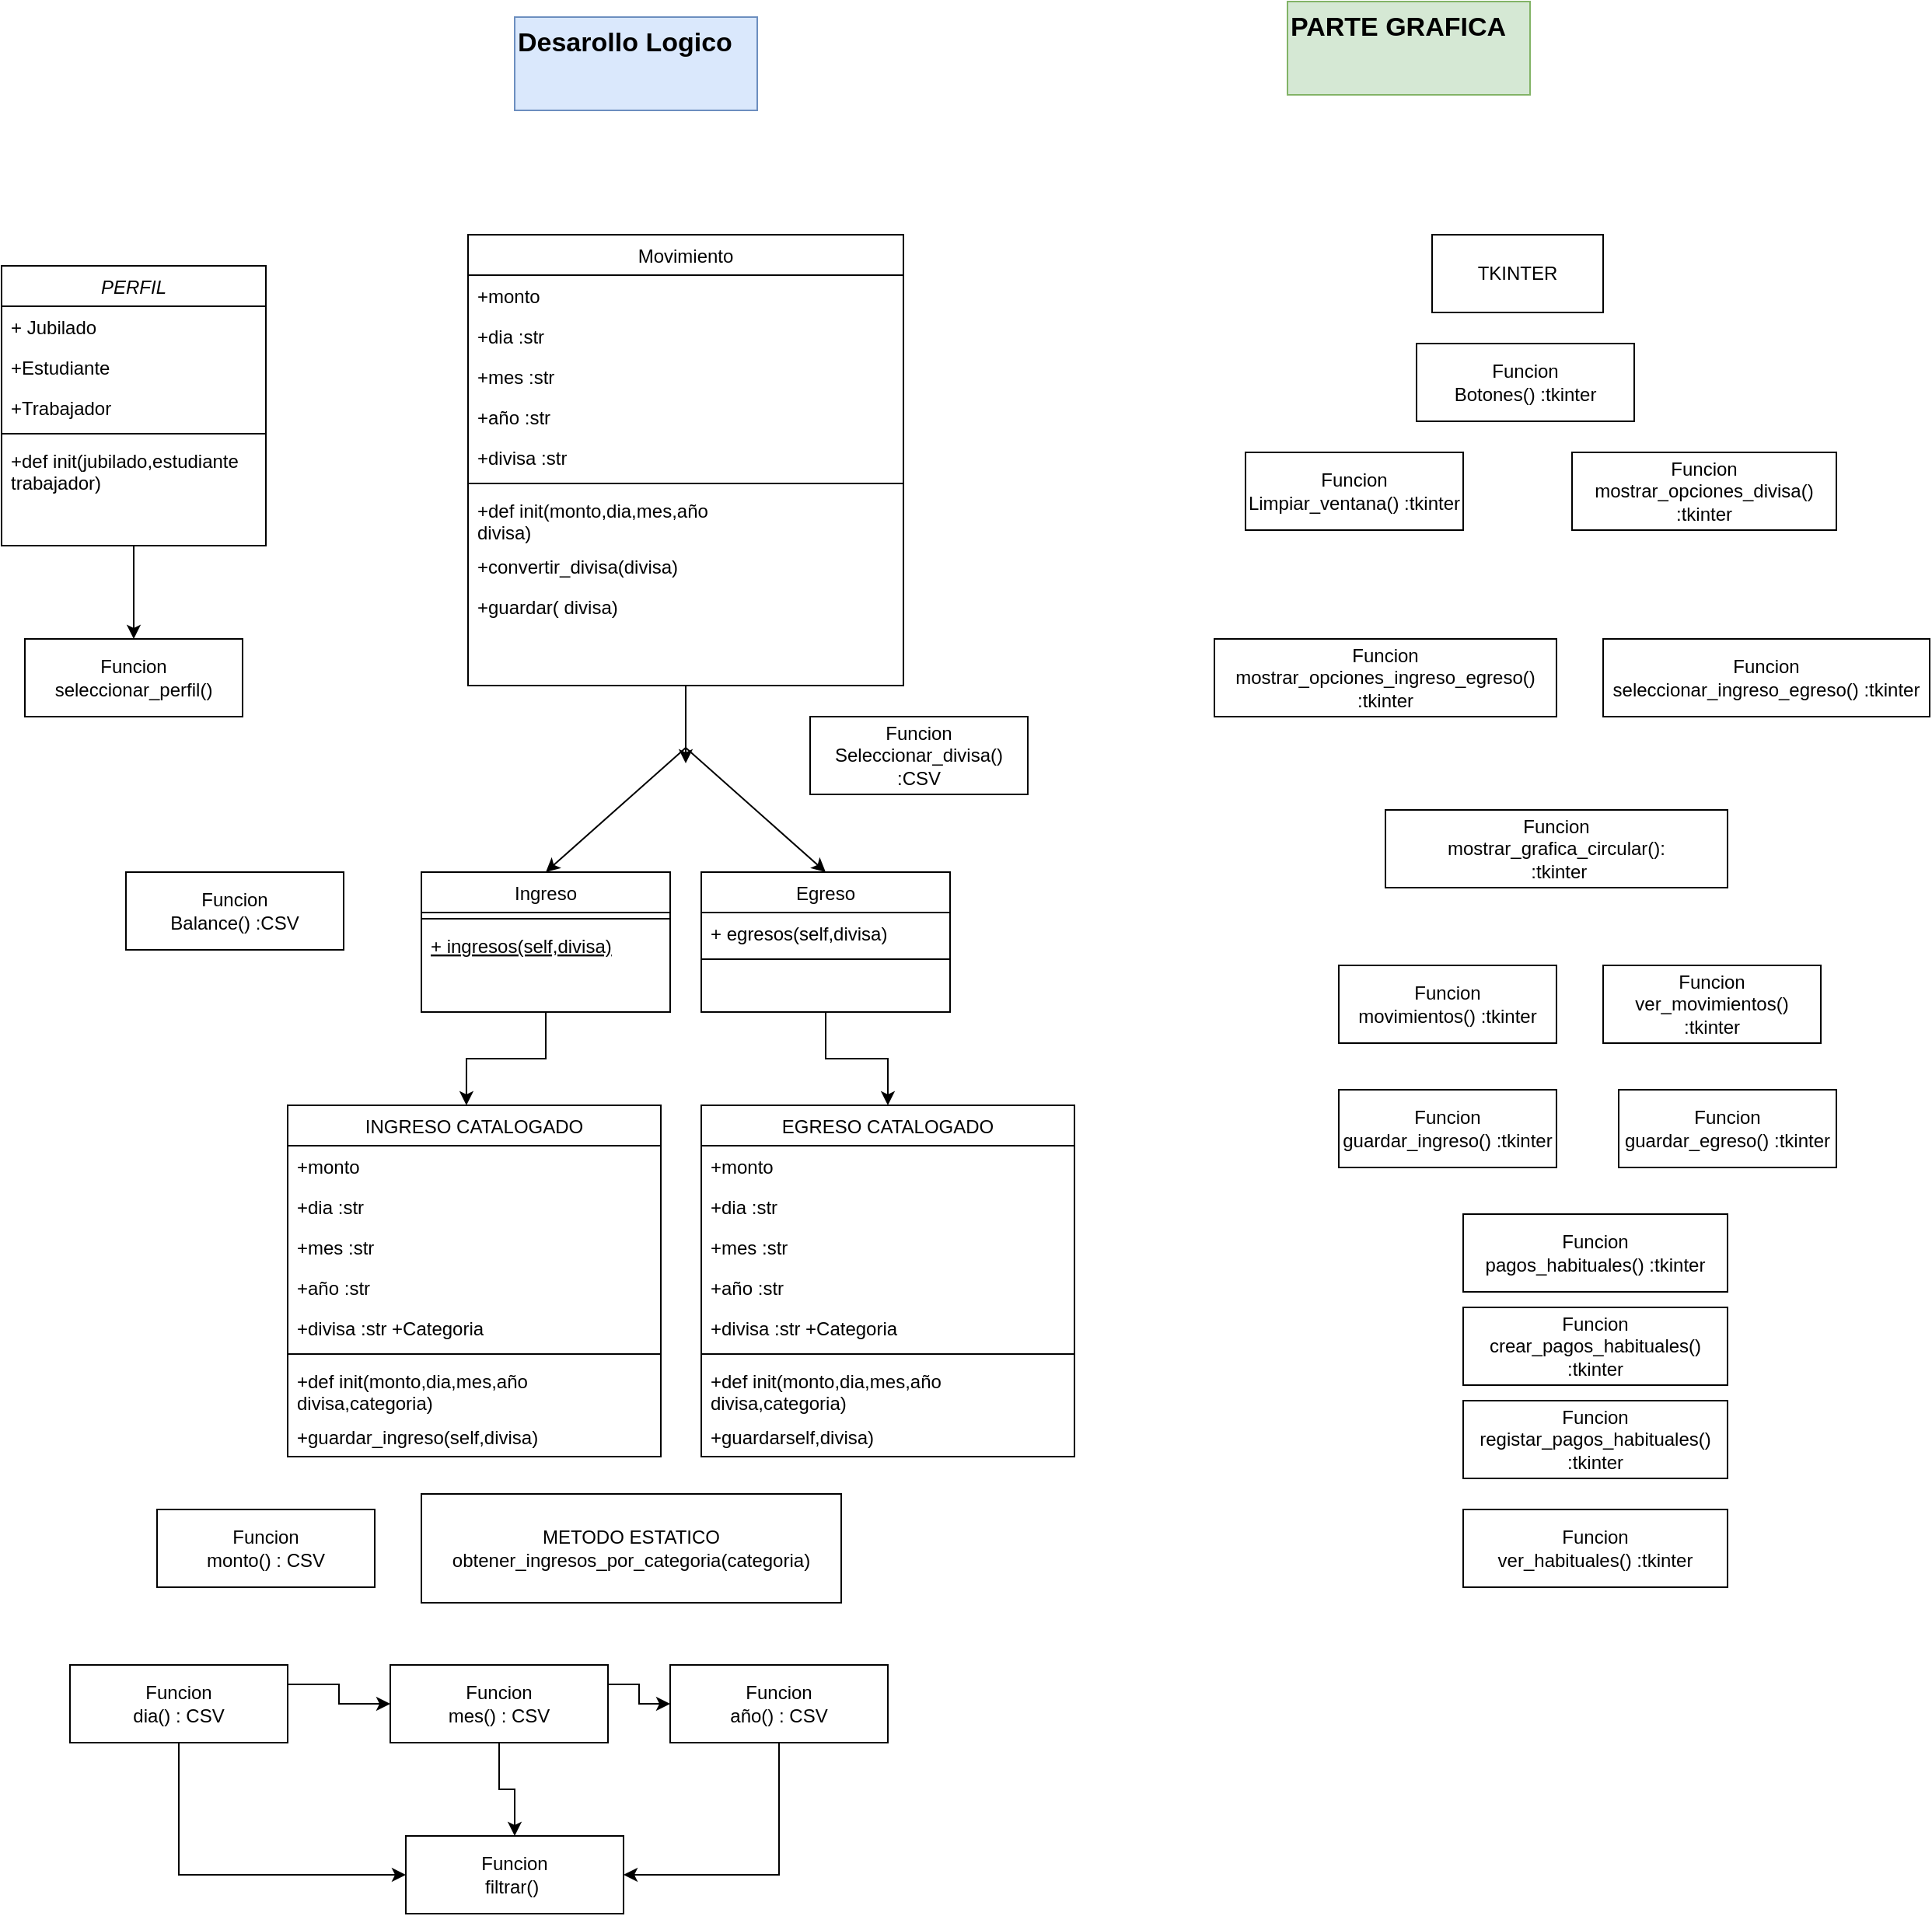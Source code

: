 <mxfile version="21.1.1">
  <diagram id="C5RBs43oDa-KdzZeNtuy" name="Page-1">
    <mxGraphModel dx="2786" dy="2701" grid="1" gridSize="10" guides="1" tooltips="1" connect="1" arrows="1" fold="1" page="1" pageScale="1" pageWidth="827" pageHeight="1169" math="0" shadow="0">
      <root>
        <mxCell id="WIyWlLk6GJQsqaUBKTNV-0" />
        <mxCell id="WIyWlLk6GJQsqaUBKTNV-1" parent="WIyWlLk6GJQsqaUBKTNV-0" />
        <mxCell id="OMEpRJTnX10tgHWS9VVc-69" style="edgeStyle=orthogonalEdgeStyle;rounded=0;orthogonalLoop=1;jettySize=auto;html=1;exitX=0.5;exitY=1;exitDx=0;exitDy=0;entryX=0.5;entryY=0;entryDx=0;entryDy=0;" edge="1" parent="WIyWlLk6GJQsqaUBKTNV-1" source="zkfFHV4jXpPFQw0GAbJ--0" target="OMEpRJTnX10tgHWS9VVc-68">
          <mxGeometry relative="1" as="geometry" />
        </mxCell>
        <mxCell id="zkfFHV4jXpPFQw0GAbJ--0" value="PERFIL" style="swimlane;fontStyle=2;align=center;verticalAlign=top;childLayout=stackLayout;horizontal=1;startSize=26;horizontalStack=0;resizeParent=1;resizeLast=0;collapsible=1;marginBottom=0;rounded=0;shadow=0;strokeWidth=1;" parent="WIyWlLk6GJQsqaUBKTNV-1" vertex="1">
          <mxGeometry x="110" y="40" width="170" height="180" as="geometry">
            <mxRectangle x="230" y="140" width="160" height="26" as="alternateBounds" />
          </mxGeometry>
        </mxCell>
        <mxCell id="zkfFHV4jXpPFQw0GAbJ--1" value="+ Jubilado" style="text;align=left;verticalAlign=top;spacingLeft=4;spacingRight=4;overflow=hidden;rotatable=0;points=[[0,0.5],[1,0.5]];portConstraint=eastwest;" parent="zkfFHV4jXpPFQw0GAbJ--0" vertex="1">
          <mxGeometry y="26" width="170" height="26" as="geometry" />
        </mxCell>
        <mxCell id="zkfFHV4jXpPFQw0GAbJ--2" value="+Estudiante" style="text;align=left;verticalAlign=top;spacingLeft=4;spacingRight=4;overflow=hidden;rotatable=0;points=[[0,0.5],[1,0.5]];portConstraint=eastwest;rounded=0;shadow=0;html=0;" parent="zkfFHV4jXpPFQw0GAbJ--0" vertex="1">
          <mxGeometry y="52" width="170" height="26" as="geometry" />
        </mxCell>
        <mxCell id="zkfFHV4jXpPFQw0GAbJ--3" value="+Trabajador" style="text;align=left;verticalAlign=top;spacingLeft=4;spacingRight=4;overflow=hidden;rotatable=0;points=[[0,0.5],[1,0.5]];portConstraint=eastwest;rounded=0;shadow=0;html=0;" parent="zkfFHV4jXpPFQw0GAbJ--0" vertex="1">
          <mxGeometry y="78" width="170" height="26" as="geometry" />
        </mxCell>
        <mxCell id="zkfFHV4jXpPFQw0GAbJ--4" value="" style="line;html=1;strokeWidth=1;align=left;verticalAlign=middle;spacingTop=-1;spacingLeft=3;spacingRight=3;rotatable=0;labelPosition=right;points=[];portConstraint=eastwest;" parent="zkfFHV4jXpPFQw0GAbJ--0" vertex="1">
          <mxGeometry y="104" width="170" height="8" as="geometry" />
        </mxCell>
        <mxCell id="zkfFHV4jXpPFQw0GAbJ--5" value="+def init(jubilado,estudiante&#xa;trabajador)" style="text;align=left;verticalAlign=top;spacingLeft=4;spacingRight=4;overflow=hidden;rotatable=0;points=[[0,0.5],[1,0.5]];portConstraint=eastwest;" parent="zkfFHV4jXpPFQw0GAbJ--0" vertex="1">
          <mxGeometry y="112" width="170" height="38" as="geometry" />
        </mxCell>
        <mxCell id="OMEpRJTnX10tgHWS9VVc-25" style="edgeStyle=orthogonalEdgeStyle;rounded=0;orthogonalLoop=1;jettySize=auto;html=1;exitX=0.5;exitY=1;exitDx=0;exitDy=0;entryX=0.479;entryY=0;entryDx=0;entryDy=0;entryPerimeter=0;" edge="1" parent="WIyWlLk6GJQsqaUBKTNV-1" source="zkfFHV4jXpPFQw0GAbJ--6" target="OMEpRJTnX10tgHWS9VVc-26">
          <mxGeometry relative="1" as="geometry">
            <mxPoint x="435" y="570" as="targetPoint" />
          </mxGeometry>
        </mxCell>
        <mxCell id="zkfFHV4jXpPFQw0GAbJ--6" value="Ingreso" style="swimlane;fontStyle=0;align=center;verticalAlign=top;childLayout=stackLayout;horizontal=1;startSize=26;horizontalStack=0;resizeParent=1;resizeLast=0;collapsible=1;marginBottom=0;rounded=0;shadow=0;strokeWidth=1;" parent="WIyWlLk6GJQsqaUBKTNV-1" vertex="1">
          <mxGeometry x="380" y="430" width="160" height="90" as="geometry">
            <mxRectangle x="130" y="380" width="160" height="26" as="alternateBounds" />
          </mxGeometry>
        </mxCell>
        <mxCell id="zkfFHV4jXpPFQw0GAbJ--9" value="" style="line;html=1;strokeWidth=1;align=left;verticalAlign=middle;spacingTop=-1;spacingLeft=3;spacingRight=3;rotatable=0;labelPosition=right;points=[];portConstraint=eastwest;" parent="zkfFHV4jXpPFQw0GAbJ--6" vertex="1">
          <mxGeometry y="26" width="160" height="8" as="geometry" />
        </mxCell>
        <mxCell id="zkfFHV4jXpPFQw0GAbJ--10" value="+ ingresos(self,divisa)" style="text;align=left;verticalAlign=top;spacingLeft=4;spacingRight=4;overflow=hidden;rotatable=0;points=[[0,0.5],[1,0.5]];portConstraint=eastwest;fontStyle=4" parent="zkfFHV4jXpPFQw0GAbJ--6" vertex="1">
          <mxGeometry y="34" width="160" height="26" as="geometry" />
        </mxCell>
        <mxCell id="OMEpRJTnX10tgHWS9VVc-14" style="edgeStyle=orthogonalEdgeStyle;rounded=0;orthogonalLoop=1;jettySize=auto;html=1;exitX=0.5;exitY=1;exitDx=0;exitDy=0;" edge="1" parent="WIyWlLk6GJQsqaUBKTNV-1" source="zkfFHV4jXpPFQw0GAbJ--17">
          <mxGeometry relative="1" as="geometry">
            <mxPoint x="550" y="360" as="targetPoint" />
          </mxGeometry>
        </mxCell>
        <mxCell id="zkfFHV4jXpPFQw0GAbJ--17" value="Movimiento" style="swimlane;fontStyle=0;align=center;verticalAlign=top;childLayout=stackLayout;horizontal=1;startSize=26;horizontalStack=0;resizeParent=1;resizeLast=0;collapsible=1;marginBottom=0;rounded=0;shadow=0;strokeWidth=1;" parent="WIyWlLk6GJQsqaUBKTNV-1" vertex="1">
          <mxGeometry x="410" y="20" width="280" height="290" as="geometry">
            <mxRectangle x="550" y="140" width="160" height="26" as="alternateBounds" />
          </mxGeometry>
        </mxCell>
        <mxCell id="zkfFHV4jXpPFQw0GAbJ--18" value="+monto" style="text;align=left;verticalAlign=top;spacingLeft=4;spacingRight=4;overflow=hidden;rotatable=0;points=[[0,0.5],[1,0.5]];portConstraint=eastwest;" parent="zkfFHV4jXpPFQw0GAbJ--17" vertex="1">
          <mxGeometry y="26" width="280" height="26" as="geometry" />
        </mxCell>
        <mxCell id="zkfFHV4jXpPFQw0GAbJ--19" value="+dia :str" style="text;align=left;verticalAlign=top;spacingLeft=4;spacingRight=4;overflow=hidden;rotatable=0;points=[[0,0.5],[1,0.5]];portConstraint=eastwest;rounded=0;shadow=0;html=0;" parent="zkfFHV4jXpPFQw0GAbJ--17" vertex="1">
          <mxGeometry y="52" width="280" height="26" as="geometry" />
        </mxCell>
        <mxCell id="zkfFHV4jXpPFQw0GAbJ--20" value="+mes :str&#xa; &#xa;&#xa;" style="text;align=left;verticalAlign=top;spacingLeft=4;spacingRight=4;overflow=hidden;rotatable=0;points=[[0,0.5],[1,0.5]];portConstraint=eastwest;rounded=0;shadow=0;html=0;" parent="zkfFHV4jXpPFQw0GAbJ--17" vertex="1">
          <mxGeometry y="78" width="280" height="26" as="geometry" />
        </mxCell>
        <mxCell id="zkfFHV4jXpPFQw0GAbJ--21" value="+año :str" style="text;align=left;verticalAlign=top;spacingLeft=4;spacingRight=4;overflow=hidden;rotatable=0;points=[[0,0.5],[1,0.5]];portConstraint=eastwest;rounded=0;shadow=0;html=0;" parent="zkfFHV4jXpPFQw0GAbJ--17" vertex="1">
          <mxGeometry y="104" width="280" height="26" as="geometry" />
        </mxCell>
        <mxCell id="zkfFHV4jXpPFQw0GAbJ--22" value="+divisa :str" style="text;align=left;verticalAlign=top;spacingLeft=4;spacingRight=4;overflow=hidden;rotatable=0;points=[[0,0.5],[1,0.5]];portConstraint=eastwest;rounded=0;shadow=0;html=0;" parent="zkfFHV4jXpPFQw0GAbJ--17" vertex="1">
          <mxGeometry y="130" width="280" height="26" as="geometry" />
        </mxCell>
        <mxCell id="zkfFHV4jXpPFQw0GAbJ--23" value="" style="line;html=1;strokeWidth=1;align=left;verticalAlign=middle;spacingTop=-1;spacingLeft=3;spacingRight=3;rotatable=0;labelPosition=right;points=[];portConstraint=eastwest;" parent="zkfFHV4jXpPFQw0GAbJ--17" vertex="1">
          <mxGeometry y="156" width="280" height="8" as="geometry" />
        </mxCell>
        <mxCell id="zkfFHV4jXpPFQw0GAbJ--24" value="+def init(monto,dia,mes,año&#xa;divisa)" style="text;align=left;verticalAlign=top;spacingLeft=4;spacingRight=4;overflow=hidden;rotatable=0;points=[[0,0.5],[1,0.5]];portConstraint=eastwest;" parent="zkfFHV4jXpPFQw0GAbJ--17" vertex="1">
          <mxGeometry y="164" width="280" height="36" as="geometry" />
        </mxCell>
        <mxCell id="OMEpRJTnX10tgHWS9VVc-1" value="+convertir_divisa(divisa)" style="text;align=left;verticalAlign=top;spacingLeft=4;spacingRight=4;overflow=hidden;rotatable=0;points=[[0,0.5],[1,0.5]];portConstraint=eastwest;" vertex="1" parent="zkfFHV4jXpPFQw0GAbJ--17">
          <mxGeometry y="200" width="280" height="26" as="geometry" />
        </mxCell>
        <mxCell id="OMEpRJTnX10tgHWS9VVc-2" value="+guardar( divisa)" style="text;align=left;verticalAlign=top;spacingLeft=4;spacingRight=4;overflow=hidden;rotatable=0;points=[[0,0.5],[1,0.5]];portConstraint=eastwest;" vertex="1" parent="zkfFHV4jXpPFQw0GAbJ--17">
          <mxGeometry y="226" width="280" height="24" as="geometry" />
        </mxCell>
        <mxCell id="OMEpRJTnX10tgHWS9VVc-46" style="edgeStyle=orthogonalEdgeStyle;rounded=0;orthogonalLoop=1;jettySize=auto;html=1;exitX=0.5;exitY=1;exitDx=0;exitDy=0;" edge="1" parent="WIyWlLk6GJQsqaUBKTNV-1" source="OMEpRJTnX10tgHWS9VVc-5" target="OMEpRJTnX10tgHWS9VVc-37">
          <mxGeometry relative="1" as="geometry" />
        </mxCell>
        <mxCell id="OMEpRJTnX10tgHWS9VVc-5" value="Egreso" style="swimlane;fontStyle=0;align=center;verticalAlign=top;childLayout=stackLayout;horizontal=1;startSize=26;horizontalStack=0;resizeParent=1;resizeLast=0;collapsible=1;marginBottom=0;rounded=0;shadow=0;strokeWidth=1;" vertex="1" parent="WIyWlLk6GJQsqaUBKTNV-1">
          <mxGeometry x="560" y="430" width="160" height="90" as="geometry">
            <mxRectangle x="130" y="380" width="160" height="26" as="alternateBounds" />
          </mxGeometry>
        </mxCell>
        <mxCell id="OMEpRJTnX10tgHWS9VVc-6" value="+ egresos(self,divisa)" style="text;align=left;verticalAlign=top;spacingLeft=4;spacingRight=4;overflow=hidden;rotatable=0;points=[[0,0.5],[1,0.5]];portConstraint=eastwest;" vertex="1" parent="OMEpRJTnX10tgHWS9VVc-5">
          <mxGeometry y="26" width="160" height="26" as="geometry" />
        </mxCell>
        <mxCell id="OMEpRJTnX10tgHWS9VVc-8" value="" style="line;html=1;strokeWidth=1;align=left;verticalAlign=middle;spacingTop=-1;spacingLeft=3;spacingRight=3;rotatable=0;labelPosition=right;points=[];portConstraint=eastwest;" vertex="1" parent="OMEpRJTnX10tgHWS9VVc-5">
          <mxGeometry y="52" width="160" height="8" as="geometry" />
        </mxCell>
        <mxCell id="OMEpRJTnX10tgHWS9VVc-15" value="" style="endArrow=classic;html=1;rounded=0;entryX=0.5;entryY=0;entryDx=0;entryDy=0;" edge="1" parent="WIyWlLk6GJQsqaUBKTNV-1" target="zkfFHV4jXpPFQw0GAbJ--6">
          <mxGeometry width="50" height="50" relative="1" as="geometry">
            <mxPoint x="550" y="350" as="sourcePoint" />
            <mxPoint x="630" y="330" as="targetPoint" />
          </mxGeometry>
        </mxCell>
        <mxCell id="OMEpRJTnX10tgHWS9VVc-17" value="" style="endArrow=classic;html=1;rounded=0;entryX=0.5;entryY=0;entryDx=0;entryDy=0;" edge="1" parent="WIyWlLk6GJQsqaUBKTNV-1" target="OMEpRJTnX10tgHWS9VVc-5">
          <mxGeometry width="50" height="50" relative="1" as="geometry">
            <mxPoint x="550" y="350" as="sourcePoint" />
            <mxPoint x="670" y="380" as="targetPoint" />
          </mxGeometry>
        </mxCell>
        <mxCell id="OMEpRJTnX10tgHWS9VVc-18" value="METODO ESTATICO&lt;br&gt;obtener_ingresos_por_categoria(categoria)" style="html=1;whiteSpace=wrap;" vertex="1" parent="WIyWlLk6GJQsqaUBKTNV-1">
          <mxGeometry x="380" y="830" width="270" height="70" as="geometry" />
        </mxCell>
        <mxCell id="OMEpRJTnX10tgHWS9VVc-26" value="INGRESO CATALOGADO" style="swimlane;fontStyle=0;align=center;verticalAlign=top;childLayout=stackLayout;horizontal=1;startSize=26;horizontalStack=0;resizeParent=1;resizeLast=0;collapsible=1;marginBottom=0;rounded=0;shadow=0;strokeWidth=1;" vertex="1" parent="WIyWlLk6GJQsqaUBKTNV-1">
          <mxGeometry x="294" y="580" width="240" height="226" as="geometry">
            <mxRectangle x="550" y="140" width="160" height="26" as="alternateBounds" />
          </mxGeometry>
        </mxCell>
        <mxCell id="OMEpRJTnX10tgHWS9VVc-27" value="+monto" style="text;align=left;verticalAlign=top;spacingLeft=4;spacingRight=4;overflow=hidden;rotatable=0;points=[[0,0.5],[1,0.5]];portConstraint=eastwest;" vertex="1" parent="OMEpRJTnX10tgHWS9VVc-26">
          <mxGeometry y="26" width="240" height="26" as="geometry" />
        </mxCell>
        <mxCell id="OMEpRJTnX10tgHWS9VVc-28" value="+dia :str" style="text;align=left;verticalAlign=top;spacingLeft=4;spacingRight=4;overflow=hidden;rotatable=0;points=[[0,0.5],[1,0.5]];portConstraint=eastwest;rounded=0;shadow=0;html=0;" vertex="1" parent="OMEpRJTnX10tgHWS9VVc-26">
          <mxGeometry y="52" width="240" height="26" as="geometry" />
        </mxCell>
        <mxCell id="OMEpRJTnX10tgHWS9VVc-29" value="+mes :str&#xa; &#xa;&#xa;" style="text;align=left;verticalAlign=top;spacingLeft=4;spacingRight=4;overflow=hidden;rotatable=0;points=[[0,0.5],[1,0.5]];portConstraint=eastwest;rounded=0;shadow=0;html=0;" vertex="1" parent="OMEpRJTnX10tgHWS9VVc-26">
          <mxGeometry y="78" width="240" height="26" as="geometry" />
        </mxCell>
        <mxCell id="OMEpRJTnX10tgHWS9VVc-30" value="+año :str&#xa;&#xa;&#xa;" style="text;align=left;verticalAlign=top;spacingLeft=4;spacingRight=4;overflow=hidden;rotatable=0;points=[[0,0.5],[1,0.5]];portConstraint=eastwest;rounded=0;shadow=0;html=0;" vertex="1" parent="OMEpRJTnX10tgHWS9VVc-26">
          <mxGeometry y="104" width="240" height="26" as="geometry" />
        </mxCell>
        <mxCell id="OMEpRJTnX10tgHWS9VVc-31" value="+divisa :str +Categoria" style="text;align=left;verticalAlign=top;spacingLeft=4;spacingRight=4;overflow=hidden;rotatable=0;points=[[0,0.5],[1,0.5]];portConstraint=eastwest;rounded=0;shadow=0;html=0;" vertex="1" parent="OMEpRJTnX10tgHWS9VVc-26">
          <mxGeometry y="130" width="240" height="26" as="geometry" />
        </mxCell>
        <mxCell id="OMEpRJTnX10tgHWS9VVc-32" value="" style="line;html=1;strokeWidth=1;align=left;verticalAlign=middle;spacingTop=-1;spacingLeft=3;spacingRight=3;rotatable=0;labelPosition=right;points=[];portConstraint=eastwest;" vertex="1" parent="OMEpRJTnX10tgHWS9VVc-26">
          <mxGeometry y="156" width="240" height="8" as="geometry" />
        </mxCell>
        <mxCell id="OMEpRJTnX10tgHWS9VVc-33" value="+def init(monto,dia,mes,año&#xa;divisa,categoria)" style="text;align=left;verticalAlign=top;spacingLeft=4;spacingRight=4;overflow=hidden;rotatable=0;points=[[0,0.5],[1,0.5]];portConstraint=eastwest;" vertex="1" parent="OMEpRJTnX10tgHWS9VVc-26">
          <mxGeometry y="164" width="240" height="36" as="geometry" />
        </mxCell>
        <mxCell id="OMEpRJTnX10tgHWS9VVc-34" value="+guardar_ingreso(self,divisa)" style="text;align=left;verticalAlign=top;spacingLeft=4;spacingRight=4;overflow=hidden;rotatable=0;points=[[0,0.5],[1,0.5]];portConstraint=eastwest;" vertex="1" parent="OMEpRJTnX10tgHWS9VVc-26">
          <mxGeometry y="200" width="240" height="26" as="geometry" />
        </mxCell>
        <mxCell id="OMEpRJTnX10tgHWS9VVc-37" value="EGRESO CATALOGADO" style="swimlane;fontStyle=0;align=center;verticalAlign=top;childLayout=stackLayout;horizontal=1;startSize=26;horizontalStack=0;resizeParent=1;resizeLast=0;collapsible=1;marginBottom=0;rounded=0;shadow=0;strokeWidth=1;" vertex="1" parent="WIyWlLk6GJQsqaUBKTNV-1">
          <mxGeometry x="560" y="580" width="240" height="226" as="geometry">
            <mxRectangle x="550" y="140" width="160" height="26" as="alternateBounds" />
          </mxGeometry>
        </mxCell>
        <mxCell id="OMEpRJTnX10tgHWS9VVc-38" value="+monto" style="text;align=left;verticalAlign=top;spacingLeft=4;spacingRight=4;overflow=hidden;rotatable=0;points=[[0,0.5],[1,0.5]];portConstraint=eastwest;" vertex="1" parent="OMEpRJTnX10tgHWS9VVc-37">
          <mxGeometry y="26" width="240" height="26" as="geometry" />
        </mxCell>
        <mxCell id="OMEpRJTnX10tgHWS9VVc-39" value="+dia :str" style="text;align=left;verticalAlign=top;spacingLeft=4;spacingRight=4;overflow=hidden;rotatable=0;points=[[0,0.5],[1,0.5]];portConstraint=eastwest;rounded=0;shadow=0;html=0;" vertex="1" parent="OMEpRJTnX10tgHWS9VVc-37">
          <mxGeometry y="52" width="240" height="26" as="geometry" />
        </mxCell>
        <mxCell id="OMEpRJTnX10tgHWS9VVc-40" value="+mes :str&#xa; &#xa;&#xa;" style="text;align=left;verticalAlign=top;spacingLeft=4;spacingRight=4;overflow=hidden;rotatable=0;points=[[0,0.5],[1,0.5]];portConstraint=eastwest;rounded=0;shadow=0;html=0;" vertex="1" parent="OMEpRJTnX10tgHWS9VVc-37">
          <mxGeometry y="78" width="240" height="26" as="geometry" />
        </mxCell>
        <mxCell id="OMEpRJTnX10tgHWS9VVc-41" value="+año :str&#xa;&#xa;&#xa;" style="text;align=left;verticalAlign=top;spacingLeft=4;spacingRight=4;overflow=hidden;rotatable=0;points=[[0,0.5],[1,0.5]];portConstraint=eastwest;rounded=0;shadow=0;html=0;" vertex="1" parent="OMEpRJTnX10tgHWS9VVc-37">
          <mxGeometry y="104" width="240" height="26" as="geometry" />
        </mxCell>
        <mxCell id="OMEpRJTnX10tgHWS9VVc-42" value="+divisa :str +Categoria" style="text;align=left;verticalAlign=top;spacingLeft=4;spacingRight=4;overflow=hidden;rotatable=0;points=[[0,0.5],[1,0.5]];portConstraint=eastwest;rounded=0;shadow=0;html=0;" vertex="1" parent="OMEpRJTnX10tgHWS9VVc-37">
          <mxGeometry y="130" width="240" height="26" as="geometry" />
        </mxCell>
        <mxCell id="OMEpRJTnX10tgHWS9VVc-43" value="" style="line;html=1;strokeWidth=1;align=left;verticalAlign=middle;spacingTop=-1;spacingLeft=3;spacingRight=3;rotatable=0;labelPosition=right;points=[];portConstraint=eastwest;" vertex="1" parent="OMEpRJTnX10tgHWS9VVc-37">
          <mxGeometry y="156" width="240" height="8" as="geometry" />
        </mxCell>
        <mxCell id="OMEpRJTnX10tgHWS9VVc-44" value="+def init(monto,dia,mes,año&#xa;divisa,categoria)" style="text;align=left;verticalAlign=top;spacingLeft=4;spacingRight=4;overflow=hidden;rotatable=0;points=[[0,0.5],[1,0.5]];portConstraint=eastwest;" vertex="1" parent="OMEpRJTnX10tgHWS9VVc-37">
          <mxGeometry y="164" width="240" height="36" as="geometry" />
        </mxCell>
        <mxCell id="OMEpRJTnX10tgHWS9VVc-45" value="+guardarself,divisa)" style="text;align=left;verticalAlign=top;spacingLeft=4;spacingRight=4;overflow=hidden;rotatable=0;points=[[0,0.5],[1,0.5]];portConstraint=eastwest;" vertex="1" parent="OMEpRJTnX10tgHWS9VVc-37">
          <mxGeometry y="200" width="240" height="26" as="geometry" />
        </mxCell>
        <mxCell id="OMEpRJTnX10tgHWS9VVc-48" value="Funcion&lt;br&gt;Balance() :CSV" style="html=1;whiteSpace=wrap;" vertex="1" parent="WIyWlLk6GJQsqaUBKTNV-1">
          <mxGeometry x="190" y="430" width="140" height="50" as="geometry" />
        </mxCell>
        <mxCell id="OMEpRJTnX10tgHWS9VVc-49" value="Funcion&lt;br&gt;monto() : CSV" style="html=1;whiteSpace=wrap;" vertex="1" parent="WIyWlLk6GJQsqaUBKTNV-1">
          <mxGeometry x="210" y="840" width="140" height="50" as="geometry" />
        </mxCell>
        <mxCell id="OMEpRJTnX10tgHWS9VVc-54" style="edgeStyle=orthogonalEdgeStyle;rounded=0;orthogonalLoop=1;jettySize=auto;html=1;exitX=1;exitY=0.25;exitDx=0;exitDy=0;entryX=0;entryY=0.5;entryDx=0;entryDy=0;" edge="1" parent="WIyWlLk6GJQsqaUBKTNV-1" source="OMEpRJTnX10tgHWS9VVc-51" target="OMEpRJTnX10tgHWS9VVc-52">
          <mxGeometry relative="1" as="geometry" />
        </mxCell>
        <mxCell id="OMEpRJTnX10tgHWS9VVc-57" style="edgeStyle=orthogonalEdgeStyle;rounded=0;orthogonalLoop=1;jettySize=auto;html=1;exitX=0.5;exitY=1;exitDx=0;exitDy=0;entryX=0;entryY=0.5;entryDx=0;entryDy=0;" edge="1" parent="WIyWlLk6GJQsqaUBKTNV-1" source="OMEpRJTnX10tgHWS9VVc-51" target="OMEpRJTnX10tgHWS9VVc-56">
          <mxGeometry relative="1" as="geometry" />
        </mxCell>
        <mxCell id="OMEpRJTnX10tgHWS9VVc-51" value="Funcion&lt;br&gt;dia() : CSV" style="html=1;whiteSpace=wrap;" vertex="1" parent="WIyWlLk6GJQsqaUBKTNV-1">
          <mxGeometry x="154" y="940" width="140" height="50" as="geometry" />
        </mxCell>
        <mxCell id="OMEpRJTnX10tgHWS9VVc-55" style="edgeStyle=orthogonalEdgeStyle;rounded=0;orthogonalLoop=1;jettySize=auto;html=1;exitX=1;exitY=0.25;exitDx=0;exitDy=0;entryX=0;entryY=0.5;entryDx=0;entryDy=0;" edge="1" parent="WIyWlLk6GJQsqaUBKTNV-1" source="OMEpRJTnX10tgHWS9VVc-52" target="OMEpRJTnX10tgHWS9VVc-53">
          <mxGeometry relative="1" as="geometry" />
        </mxCell>
        <mxCell id="OMEpRJTnX10tgHWS9VVc-58" style="edgeStyle=orthogonalEdgeStyle;rounded=0;orthogonalLoop=1;jettySize=auto;html=1;exitX=0.5;exitY=1;exitDx=0;exitDy=0;entryX=0.5;entryY=0;entryDx=0;entryDy=0;" edge="1" parent="WIyWlLk6GJQsqaUBKTNV-1" source="OMEpRJTnX10tgHWS9VVc-52" target="OMEpRJTnX10tgHWS9VVc-56">
          <mxGeometry relative="1" as="geometry" />
        </mxCell>
        <mxCell id="OMEpRJTnX10tgHWS9VVc-52" value="Funcion&lt;br&gt;mes() : CSV" style="html=1;whiteSpace=wrap;" vertex="1" parent="WIyWlLk6GJQsqaUBKTNV-1">
          <mxGeometry x="360" y="940" width="140" height="50" as="geometry" />
        </mxCell>
        <mxCell id="OMEpRJTnX10tgHWS9VVc-59" style="edgeStyle=orthogonalEdgeStyle;rounded=0;orthogonalLoop=1;jettySize=auto;html=1;exitX=0.5;exitY=1;exitDx=0;exitDy=0;entryX=1;entryY=0.5;entryDx=0;entryDy=0;" edge="1" parent="WIyWlLk6GJQsqaUBKTNV-1" source="OMEpRJTnX10tgHWS9VVc-53" target="OMEpRJTnX10tgHWS9VVc-56">
          <mxGeometry relative="1" as="geometry" />
        </mxCell>
        <mxCell id="OMEpRJTnX10tgHWS9VVc-53" value="Funcion&lt;br&gt;año() : CSV" style="html=1;whiteSpace=wrap;" vertex="1" parent="WIyWlLk6GJQsqaUBKTNV-1">
          <mxGeometry x="540" y="940" width="140" height="50" as="geometry" />
        </mxCell>
        <mxCell id="OMEpRJTnX10tgHWS9VVc-56" value="Funcion&lt;br&gt;filtrar()&amp;nbsp;" style="html=1;whiteSpace=wrap;" vertex="1" parent="WIyWlLk6GJQsqaUBKTNV-1">
          <mxGeometry x="370" y="1050" width="140" height="50" as="geometry" />
        </mxCell>
        <mxCell id="OMEpRJTnX10tgHWS9VVc-60" value="TKINTER" style="html=1;whiteSpace=wrap;" vertex="1" parent="WIyWlLk6GJQsqaUBKTNV-1">
          <mxGeometry x="1030" y="20" width="110" height="50" as="geometry" />
        </mxCell>
        <mxCell id="OMEpRJTnX10tgHWS9VVc-61" value="&lt;div style=&quot;text-align: center;&quot;&gt;&lt;span style=&quot;background-color: initial;&quot;&gt;&lt;font style=&quot;font-size: 17px;&quot;&gt;&lt;b&gt;Desarollo Logico&lt;/b&gt;&lt;/font&gt;&lt;/span&gt;&lt;/div&gt;" style="text;whiteSpace=wrap;html=1;fillColor=#dae8fc;strokeColor=#6c8ebf;" vertex="1" parent="WIyWlLk6GJQsqaUBKTNV-1">
          <mxGeometry x="440" y="-120" width="156" height="60" as="geometry" />
        </mxCell>
        <mxCell id="OMEpRJTnX10tgHWS9VVc-62" value="&lt;div style=&quot;text-align: center;&quot;&gt;&lt;span style=&quot;background-color: initial;&quot;&gt;&lt;font style=&quot;font-size: 17px;&quot;&gt;&lt;b&gt;PARTE GRAFICA&lt;/b&gt;&lt;/font&gt;&lt;/span&gt;&lt;/div&gt;" style="text;whiteSpace=wrap;html=1;fillColor=#d5e8d4;strokeColor=#82b366;" vertex="1" parent="WIyWlLk6GJQsqaUBKTNV-1">
          <mxGeometry x="937" y="-130" width="156" height="60" as="geometry" />
        </mxCell>
        <mxCell id="OMEpRJTnX10tgHWS9VVc-63" value="Funcion&lt;br&gt;Limpiar_ventana() :tkinter" style="html=1;whiteSpace=wrap;" vertex="1" parent="WIyWlLk6GJQsqaUBKTNV-1">
          <mxGeometry x="910" y="160" width="140" height="50" as="geometry" />
        </mxCell>
        <mxCell id="OMEpRJTnX10tgHWS9VVc-64" value="Funcion&lt;br&gt;mostrar_opciones_divisa() :tkinter" style="html=1;whiteSpace=wrap;" vertex="1" parent="WIyWlLk6GJQsqaUBKTNV-1">
          <mxGeometry x="1120" y="160" width="170" height="50" as="geometry" />
        </mxCell>
        <mxCell id="OMEpRJTnX10tgHWS9VVc-66" value="Funcion&lt;br&gt;Seleccionar_divisa() :CSV" style="html=1;whiteSpace=wrap;" vertex="1" parent="WIyWlLk6GJQsqaUBKTNV-1">
          <mxGeometry x="630" y="330" width="140" height="50" as="geometry" />
        </mxCell>
        <mxCell id="OMEpRJTnX10tgHWS9VVc-68" value="Funcion&lt;br&gt;seleccionar_perfil()" style="html=1;whiteSpace=wrap;" vertex="1" parent="WIyWlLk6GJQsqaUBKTNV-1">
          <mxGeometry x="125" y="280" width="140" height="50" as="geometry" />
        </mxCell>
        <mxCell id="OMEpRJTnX10tgHWS9VVc-71" value="Funcion&lt;br&gt;mostrar_opciones_ingreso_egreso() :tkinter" style="html=1;whiteSpace=wrap;" vertex="1" parent="WIyWlLk6GJQsqaUBKTNV-1">
          <mxGeometry x="890" y="280" width="220" height="50" as="geometry" />
        </mxCell>
        <mxCell id="OMEpRJTnX10tgHWS9VVc-72" value="Funcion&lt;br&gt;seleccionar_ingreso_egreso() :tkinter" style="html=1;whiteSpace=wrap;" vertex="1" parent="WIyWlLk6GJQsqaUBKTNV-1">
          <mxGeometry x="1140" y="280" width="210" height="50" as="geometry" />
        </mxCell>
        <mxCell id="OMEpRJTnX10tgHWS9VVc-73" value="Funcion&lt;br&gt;&lt;div&gt;mostrar_grafica_circular():&lt;/div&gt;&amp;nbsp;:tkinter" style="html=1;whiteSpace=wrap;" vertex="1" parent="WIyWlLk6GJQsqaUBKTNV-1">
          <mxGeometry x="1000" y="390" width="220" height="50" as="geometry" />
        </mxCell>
        <mxCell id="OMEpRJTnX10tgHWS9VVc-74" value="Funcion&lt;br&gt;movimientos() :tkinter" style="html=1;whiteSpace=wrap;" vertex="1" parent="WIyWlLk6GJQsqaUBKTNV-1">
          <mxGeometry x="970" y="490" width="140" height="50" as="geometry" />
        </mxCell>
        <mxCell id="OMEpRJTnX10tgHWS9VVc-75" value="Funcion&lt;br&gt;ver_movimientos() :tkinter" style="html=1;whiteSpace=wrap;" vertex="1" parent="WIyWlLk6GJQsqaUBKTNV-1">
          <mxGeometry x="1140" y="490" width="140" height="50" as="geometry" />
        </mxCell>
        <mxCell id="OMEpRJTnX10tgHWS9VVc-76" value="Funcion&lt;br&gt;Botones() :tkinter" style="html=1;whiteSpace=wrap;" vertex="1" parent="WIyWlLk6GJQsqaUBKTNV-1">
          <mxGeometry x="1020" y="90" width="140" height="50" as="geometry" />
        </mxCell>
        <mxCell id="OMEpRJTnX10tgHWS9VVc-77" value="Funcion&lt;br&gt;guardar_ingreso() :tkinter" style="html=1;whiteSpace=wrap;" vertex="1" parent="WIyWlLk6GJQsqaUBKTNV-1">
          <mxGeometry x="970" y="570" width="140" height="50" as="geometry" />
        </mxCell>
        <mxCell id="OMEpRJTnX10tgHWS9VVc-78" value="Funcion&lt;br&gt;guardar_egreso() :tkinter" style="html=1;whiteSpace=wrap;" vertex="1" parent="WIyWlLk6GJQsqaUBKTNV-1">
          <mxGeometry x="1150" y="570" width="140" height="50" as="geometry" />
        </mxCell>
        <mxCell id="OMEpRJTnX10tgHWS9VVc-79" value="Funcion&lt;br&gt;pagos_habituales() :tkinter" style="html=1;whiteSpace=wrap;" vertex="1" parent="WIyWlLk6GJQsqaUBKTNV-1">
          <mxGeometry x="1050" y="650" width="170" height="50" as="geometry" />
        </mxCell>
        <mxCell id="OMEpRJTnX10tgHWS9VVc-80" value="Funcion&lt;br&gt;crear_pagos_habituales() :tkinter" style="html=1;whiteSpace=wrap;" vertex="1" parent="WIyWlLk6GJQsqaUBKTNV-1">
          <mxGeometry x="1050" y="710" width="170" height="50" as="geometry" />
        </mxCell>
        <mxCell id="OMEpRJTnX10tgHWS9VVc-81" value="Funcion&lt;br&gt;registar_pagos_habituales() :tkinter" style="html=1;whiteSpace=wrap;" vertex="1" parent="WIyWlLk6GJQsqaUBKTNV-1">
          <mxGeometry x="1050" y="770" width="170" height="50" as="geometry" />
        </mxCell>
        <mxCell id="OMEpRJTnX10tgHWS9VVc-82" value="Funcion&lt;br&gt;ver_habituales() :tkinter" style="html=1;whiteSpace=wrap;" vertex="1" parent="WIyWlLk6GJQsqaUBKTNV-1">
          <mxGeometry x="1050" y="840" width="170" height="50" as="geometry" />
        </mxCell>
      </root>
    </mxGraphModel>
  </diagram>
</mxfile>
